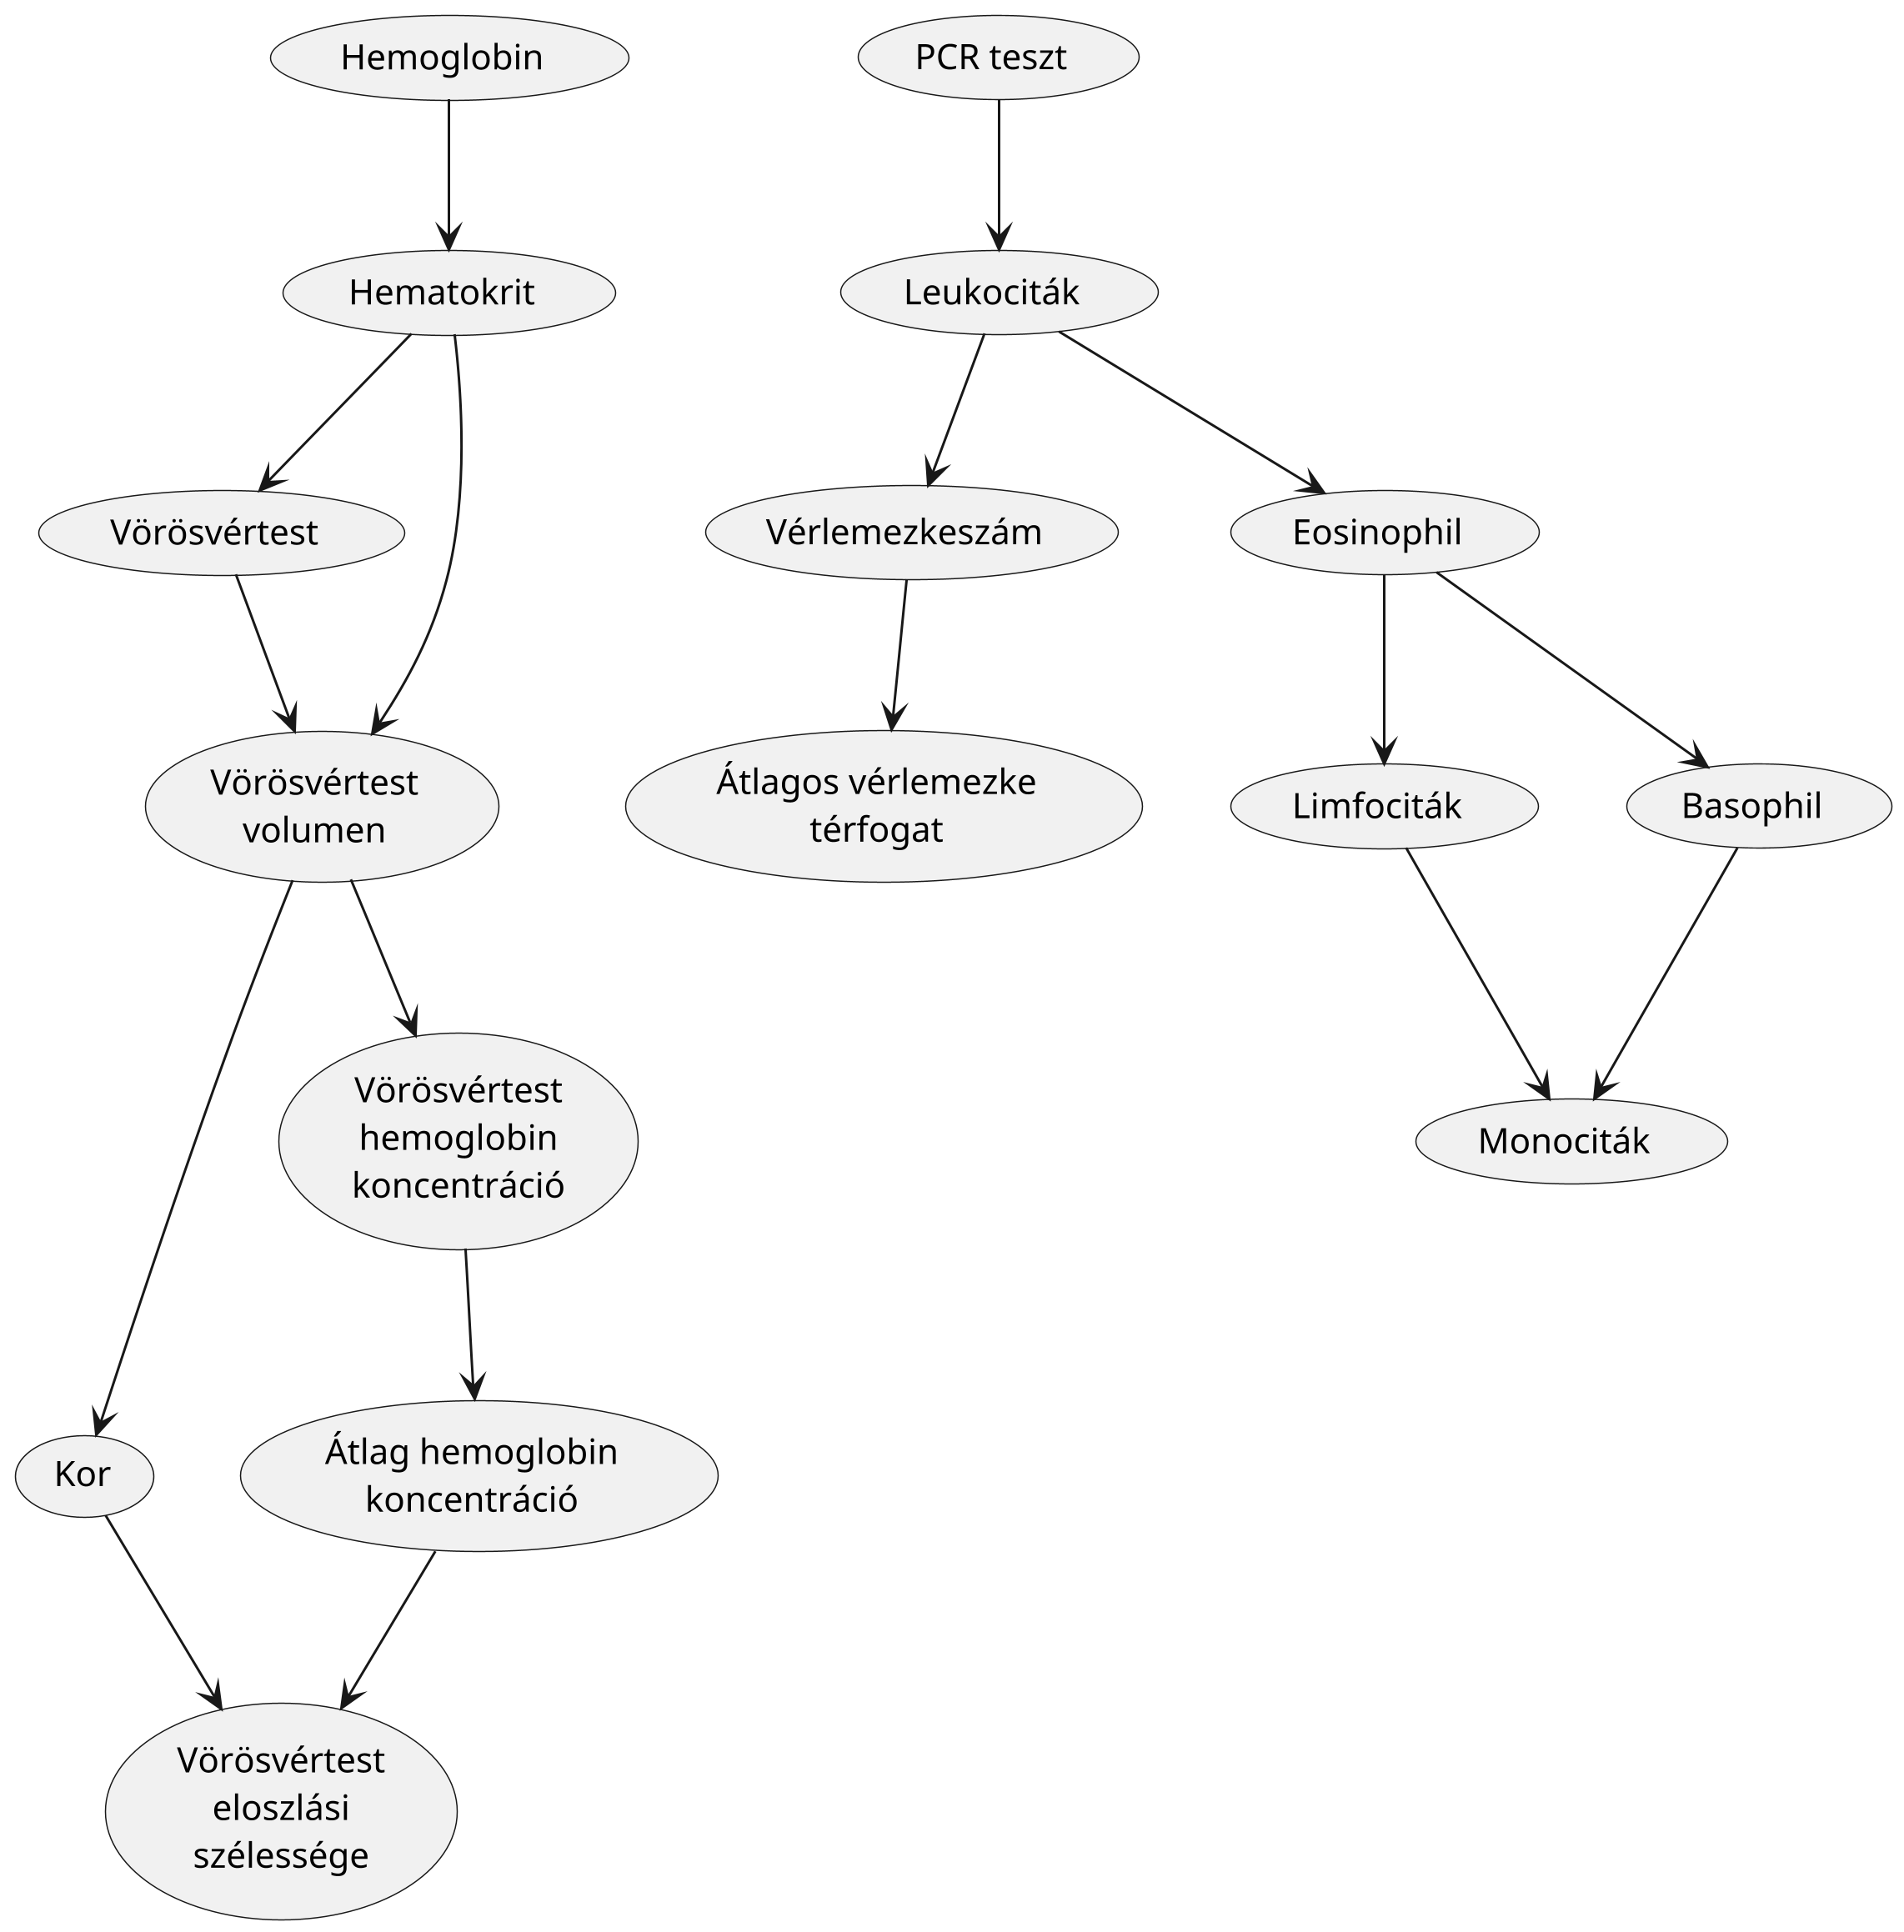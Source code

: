 @startuml covid_result
scale 3

(Kor) as 0
(PCR teszt) as 1
(Hematokrit) as 2
(Hemoglobin) as 3
(Vérlemezkeszám) as 4
(Átlagos vérlemezke\ntérfogat) as 5
(Vörösvértest) as 6
(Limfociták) as 7
(Átlag hemoglobin\nkoncentráció) as 8
(Leukociták) as 9
(Basophil) as 10
(Vörösvértest\nhemoglobin\nkoncentráció) as 11
(Eosinophil) as 12
(Vörösvértest\nvolumen) as 13
(Monociták) as 14
(Vörösvértest\neloszlási\nszélessége) as 15

1 --> 9
9 --> 4
9 --> 12
4 --> 5
12 --> 7
12 --> 10
7 --> 14
10 --> 14

3 --> 2
2 --> 6
2 --> 13
6 --> 13
13 --> 11
13 --> 0
11 --> 8
8 --> 15
0 --> 15

@enduml

@startuml covid_small
scale 3

(PCR teszt) as 0
(Vérlemezkeszám) as 1
(Átlagos vérlemezke\ntérfogat) as 2
(Limfociták) as 3
(Leukociták) as 4
(Basophil) as 5
(Eosinophil) as 6
(Monociták) as 7

0 --> 4
0 --> 6
6 --> 5
6 --> 3
4 --> 7
4 --> 1
1 --> 2

@enduml
